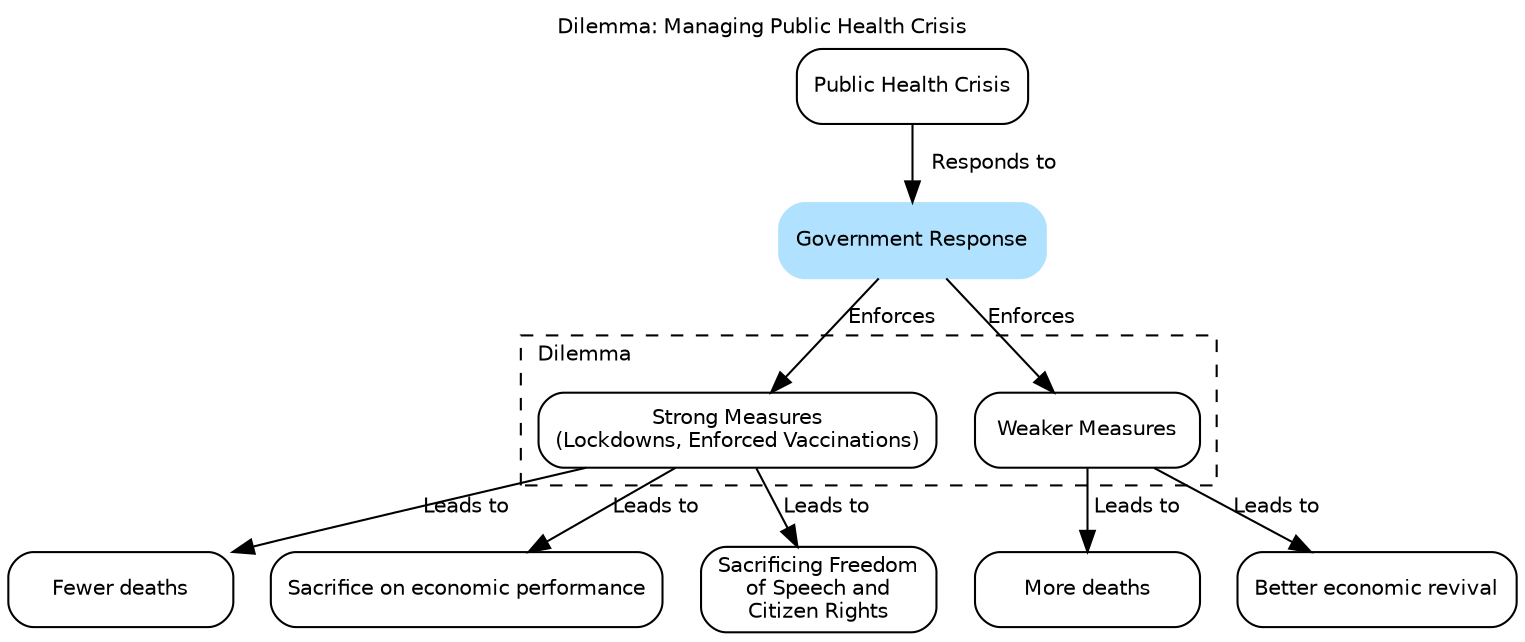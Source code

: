 digraph Dilemma {
  label = "Dilemma: Managing Public Health Crisis";
  labelloc = "t";
  fontsize = 10;
  fontname = "Helvetica";
  splines = "polyline";
  node [fontsize = 10, fontname = "Helvetica", shape = "Mrecord", width = 1.5];
  edge [fontsize = 10, fontname = "Helvetica", labelfloat = "true", arrowhead = "normal", color = black];

  "PublicHealthCrisis" [label = "Public Health Crisis"];
  "GovernmentResponse" [label = "Government Response", orientation=44, skew="0.053841", color=lightskyblue1, style=filled];
  "StrongMeasures" [label = "Strong Measures\n(Lockdowns, Enforced Vaccinations)"];
  "WeakerMeasures" [label = "Weaker Measures"];
  "HealthImpactStrong" [label = "Fewer deaths"];
  "HealthImpactWeak" [label = "More deaths"];
  "EconomicImpactStrong" [label = "Sacrifice on economic performance"];
  "EconomicImpactWeak" [label = "Better economic revival"];
  "SacrificingFoS" [label = "Sacrificing Freedom\nof Speech and\nCitizen Rights"];

  "PublicHealthCrisis" -> "GovernmentResponse" [label = "   Responds to"];
  "GovernmentResponse" -> "StrongMeasures" [label = " Enforces"];
  "GovernmentResponse" -> "WeakerMeasures" [label = " Enforces"];
  "StrongMeasures" -> "HealthImpactStrong" [label = " Leads to"];
  "StrongMeasures" -> "EconomicImpactStrong" [label = " Leads to"];
  "StrongMeasures" -> "SacrificingFoS" [label =  " Leads to"];
  "WeakerMeasures" -> "HealthImpactWeak" [label = " Leads to"];
  "WeakerMeasures" -> "EconomicImpactWeak" [label = " Leads to"];

  subgraph cluster_0 {
      label = "Dilemma";
      labeljust = "l";
      fontsize = 10;
      fontname = "Helvetica";
      color = "black";
      style = "dashed";

      "StrongMeasures";
      "WeakerMeasures";
  }
}





